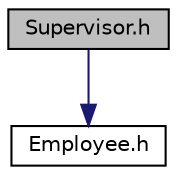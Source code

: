 digraph "Supervisor.h"
{
 // LATEX_PDF_SIZE
  edge [fontname="Helvetica",fontsize="10",labelfontname="Helvetica",labelfontsize="10"];
  node [fontname="Helvetica",fontsize="10",shape=record];
  Node1 [label="Supervisor.h",height=0.2,width=0.4,color="black", fillcolor="grey75", style="filled", fontcolor="black",tooltip="defines the supervisor class which inherits from employee class"];
  Node1 -> Node2 [color="midnightblue",fontsize="10",style="solid",fontname="Helvetica"];
  Node2 [label="Employee.h",height=0.2,width=0.4,color="black", fillcolor="white", style="filled",URL="$Employee_8h_source.html",tooltip=" "];
}
